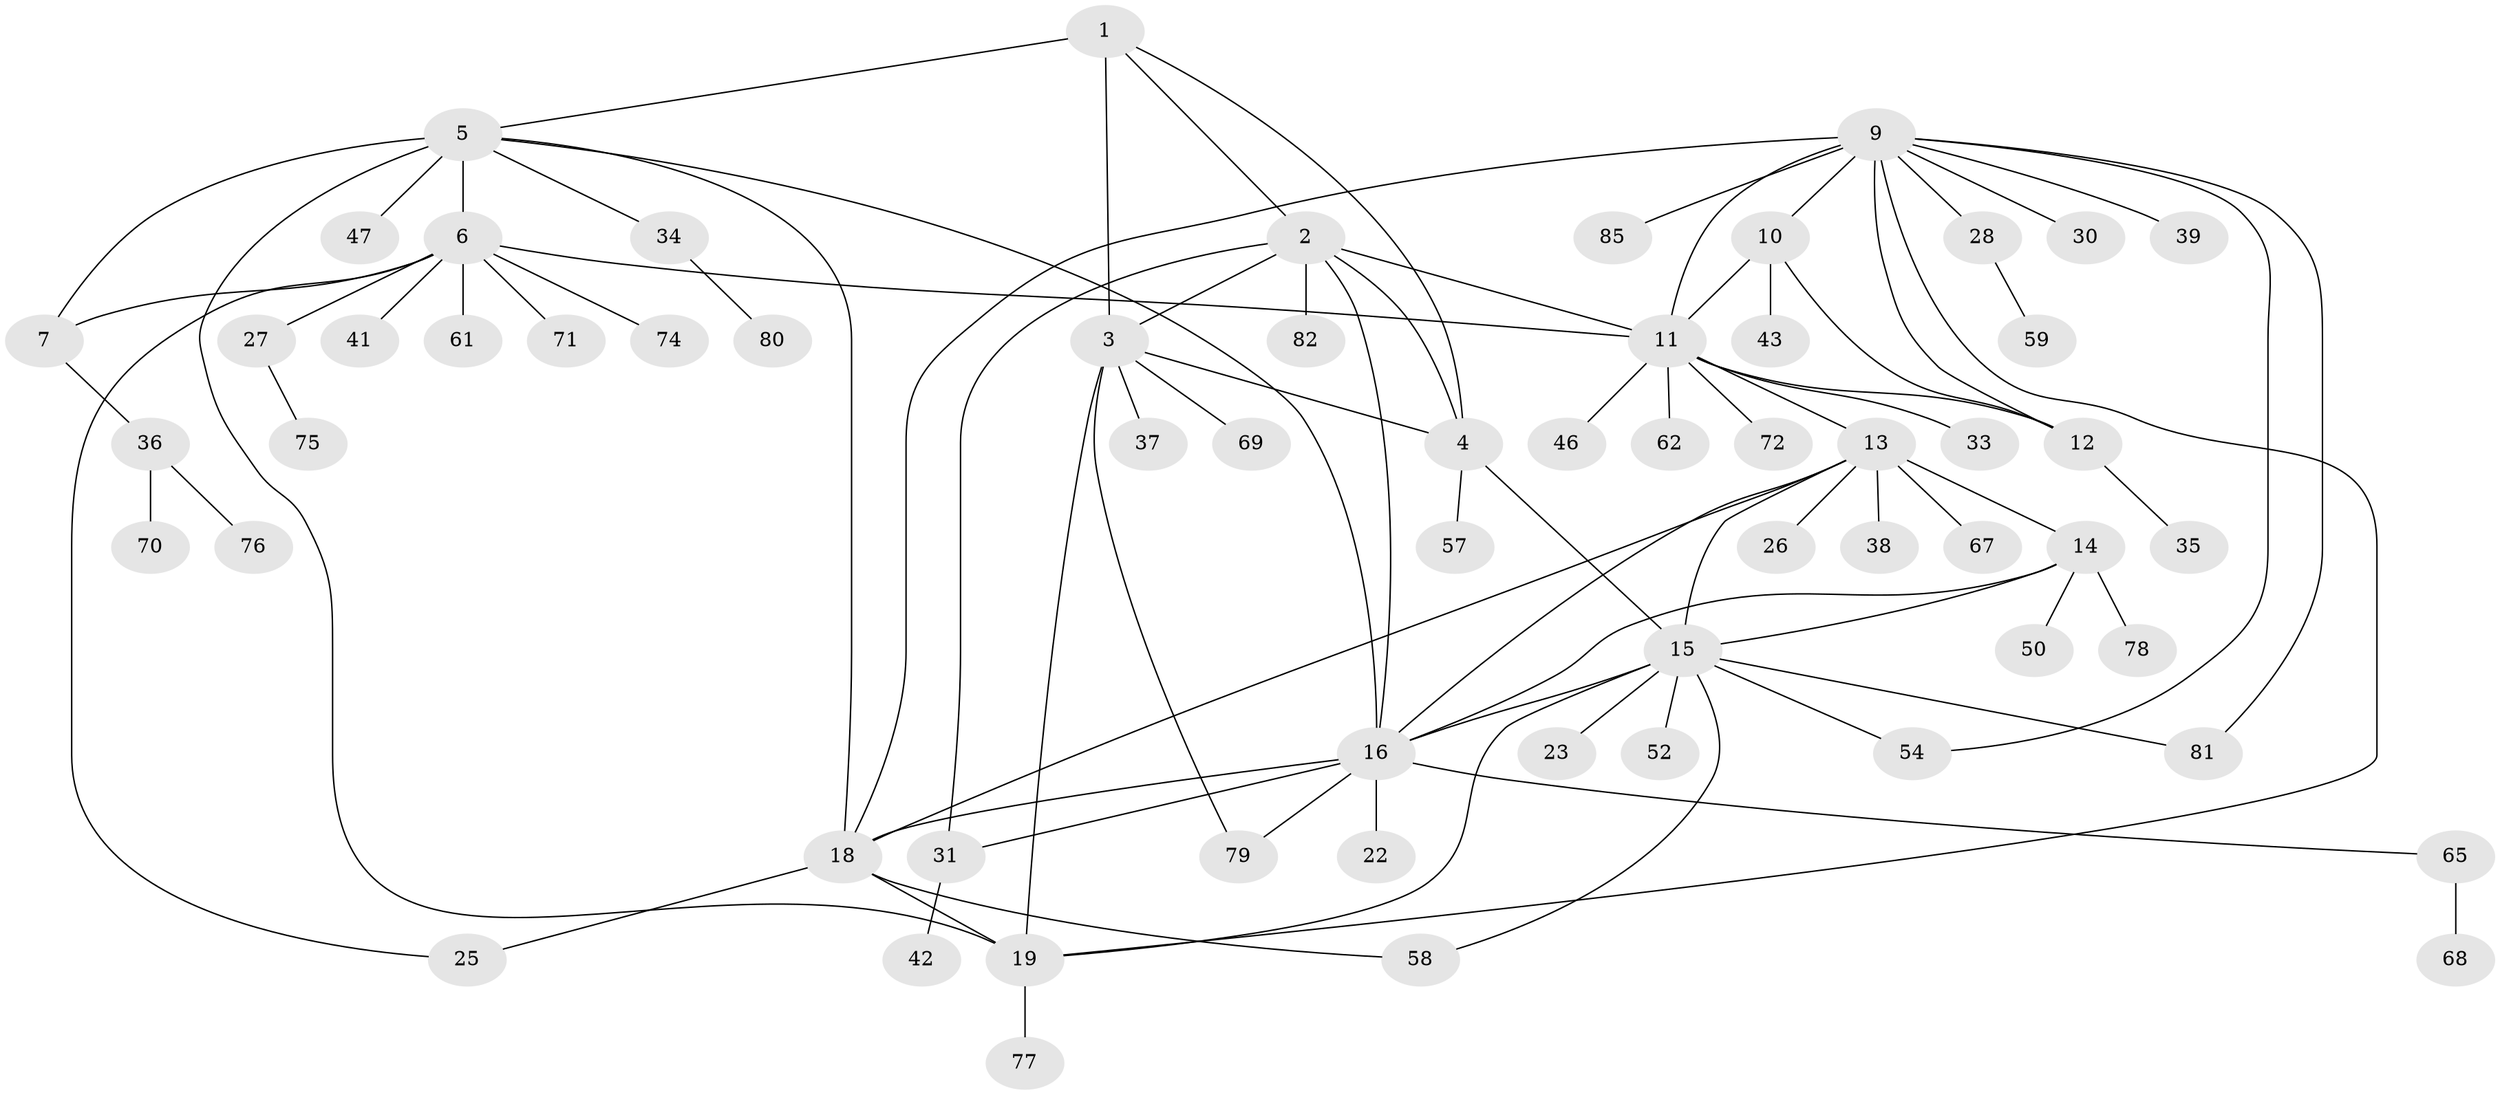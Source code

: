 // original degree distribution, {5: 0.05813953488372093, 7: 0.03488372093023256, 6: 0.046511627906976744, 10: 0.011627906976744186, 4: 0.03488372093023256, 8: 0.03488372093023256, 11: 0.011627906976744186, 9: 0.023255813953488372, 2: 0.19767441860465115, 1: 0.5, 3: 0.046511627906976744}
// Generated by graph-tools (version 1.1) at 2025/11/02/27/25 16:11:34]
// undirected, 62 vertices, 88 edges
graph export_dot {
graph [start="1"]
  node [color=gray90,style=filled];
  1 [super="+86"];
  2 [super="+63"];
  3 [super="+51"];
  4 [super="+53"];
  5 [super="+8"];
  6 [super="+21"];
  7;
  9 [super="+17"];
  10 [super="+55"];
  11 [super="+60"];
  12 [super="+83"];
  13 [super="+84"];
  14 [super="+29"];
  15 [super="+48"];
  16 [super="+49"];
  18 [super="+20"];
  19 [super="+24"];
  22;
  23;
  25;
  26;
  27 [super="+32"];
  28;
  30;
  31 [super="+66"];
  33;
  34 [super="+56"];
  35;
  36 [super="+44"];
  37 [super="+40"];
  38;
  39 [super="+45"];
  41;
  42;
  43;
  46 [super="+64"];
  47;
  50;
  52;
  54;
  57;
  58;
  59 [super="+73"];
  61;
  62;
  65;
  67;
  68;
  69;
  70;
  71;
  72;
  74;
  75;
  76;
  77;
  78;
  79;
  80;
  81;
  82;
  85;
  1 -- 2;
  1 -- 3;
  1 -- 4;
  1 -- 5;
  2 -- 3;
  2 -- 4;
  2 -- 11;
  2 -- 16;
  2 -- 82;
  2 -- 31;
  3 -- 4;
  3 -- 19 [weight=2];
  3 -- 37;
  3 -- 69;
  3 -- 79;
  4 -- 57;
  4 -- 15;
  5 -- 6 [weight=2];
  5 -- 7 [weight=2];
  5 -- 16;
  5 -- 47;
  5 -- 34;
  5 -- 19;
  5 -- 18;
  6 -- 7;
  6 -- 11;
  6 -- 25;
  6 -- 27;
  6 -- 61;
  6 -- 71;
  6 -- 74;
  6 -- 41;
  7 -- 36;
  9 -- 10;
  9 -- 11;
  9 -- 12;
  9 -- 28;
  9 -- 30;
  9 -- 39;
  9 -- 85;
  9 -- 81;
  9 -- 18 [weight=2];
  9 -- 19;
  9 -- 54;
  10 -- 11;
  10 -- 12;
  10 -- 43;
  11 -- 12;
  11 -- 13;
  11 -- 33;
  11 -- 46;
  11 -- 62;
  11 -- 72;
  12 -- 35;
  13 -- 14;
  13 -- 15;
  13 -- 16;
  13 -- 26;
  13 -- 38;
  13 -- 67;
  13 -- 18;
  14 -- 15;
  14 -- 16;
  14 -- 50;
  14 -- 78;
  15 -- 16;
  15 -- 19;
  15 -- 23;
  15 -- 54;
  15 -- 58;
  15 -- 81;
  15 -- 52;
  16 -- 22;
  16 -- 31;
  16 -- 79;
  16 -- 65;
  16 -- 18;
  18 -- 19 [weight=2];
  18 -- 25;
  18 -- 58;
  19 -- 77;
  27 -- 75;
  28 -- 59;
  31 -- 42;
  34 -- 80;
  36 -- 70;
  36 -- 76;
  65 -- 68;
}
